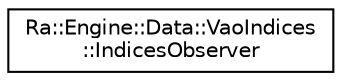 digraph "Graphical Class Hierarchy"
{
 // INTERACTIVE_SVG=YES
 // LATEX_PDF_SIZE
  edge [fontname="Helvetica",fontsize="10",labelfontname="Helvetica",labelfontsize="10"];
  node [fontname="Helvetica",fontsize="10",shape=record];
  rankdir="LR";
  Node0 [label="Ra::Engine::Data::VaoIndices\l::IndicesObserver",height=0.2,width=0.4,color="black", fillcolor="white", style="filled",URL="$classRa_1_1Engine_1_1Data_1_1VaoIndices_1_1IndicesObserver.html",tooltip=" "];
}
